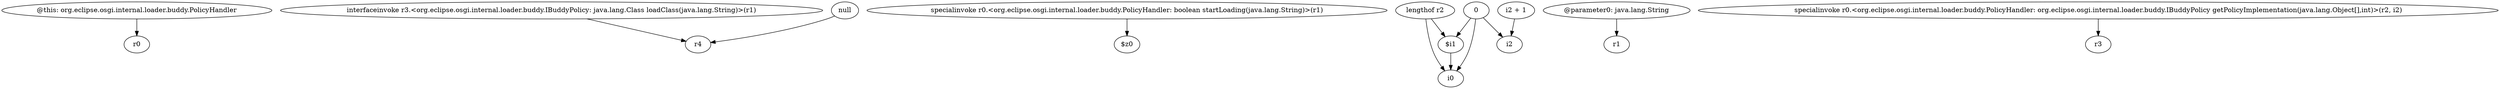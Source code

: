 digraph g {
0[label="@this: org.eclipse.osgi.internal.loader.buddy.PolicyHandler"]
1[label="r0"]
0->1[label=""]
2[label="interfaceinvoke r3.<org.eclipse.osgi.internal.loader.buddy.IBuddyPolicy: java.lang.Class loadClass(java.lang.String)>(r1)"]
3[label="r4"]
2->3[label=""]
4[label="specialinvoke r0.<org.eclipse.osgi.internal.loader.buddy.PolicyHandler: boolean startLoading(java.lang.String)>(r1)"]
5[label="$z0"]
4->5[label=""]
6[label="lengthof r2"]
7[label="$i1"]
6->7[label=""]
8[label="0"]
9[label="i0"]
8->9[label=""]
10[label="@parameter0: java.lang.String"]
11[label="r1"]
10->11[label=""]
12[label="i2 + 1"]
13[label="i2"]
12->13[label=""]
14[label="specialinvoke r0.<org.eclipse.osgi.internal.loader.buddy.PolicyHandler: org.eclipse.osgi.internal.loader.buddy.IBuddyPolicy getPolicyImplementation(java.lang.Object[],int)>(r2, i2)"]
15[label="r3"]
14->15[label=""]
8->13[label=""]
6->9[label=""]
16[label="null"]
16->3[label=""]
8->7[label=""]
7->9[label=""]
}